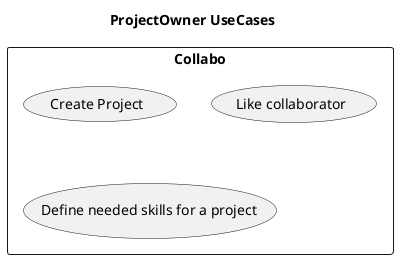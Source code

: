 @startuml
title ProjectOwner UseCases

rectangle Collabo {
    usecase "Create Project" as create_project
    usecase "Like collaborator" as like_collaborator
    usecase "Define needed skills for a project"
}


@enduml
